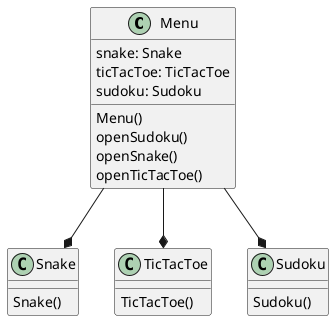 @startuml
'https://plantuml.com/class-diagram

class Menu {
    snake: Snake
    ticTacToe: TicTacToe
    sudoku: Sudoku

    Menu()
    openSudoku()
    openSnake()
    openTicTacToe()
}

class Snake {
    Snake()
}

class TicTacToe {
    TicTacToe()
}

class Sudoku {
    Sudoku()
}

Menu --* Sudoku
Menu --* Snake
Menu --* TicTacToe

@enduml